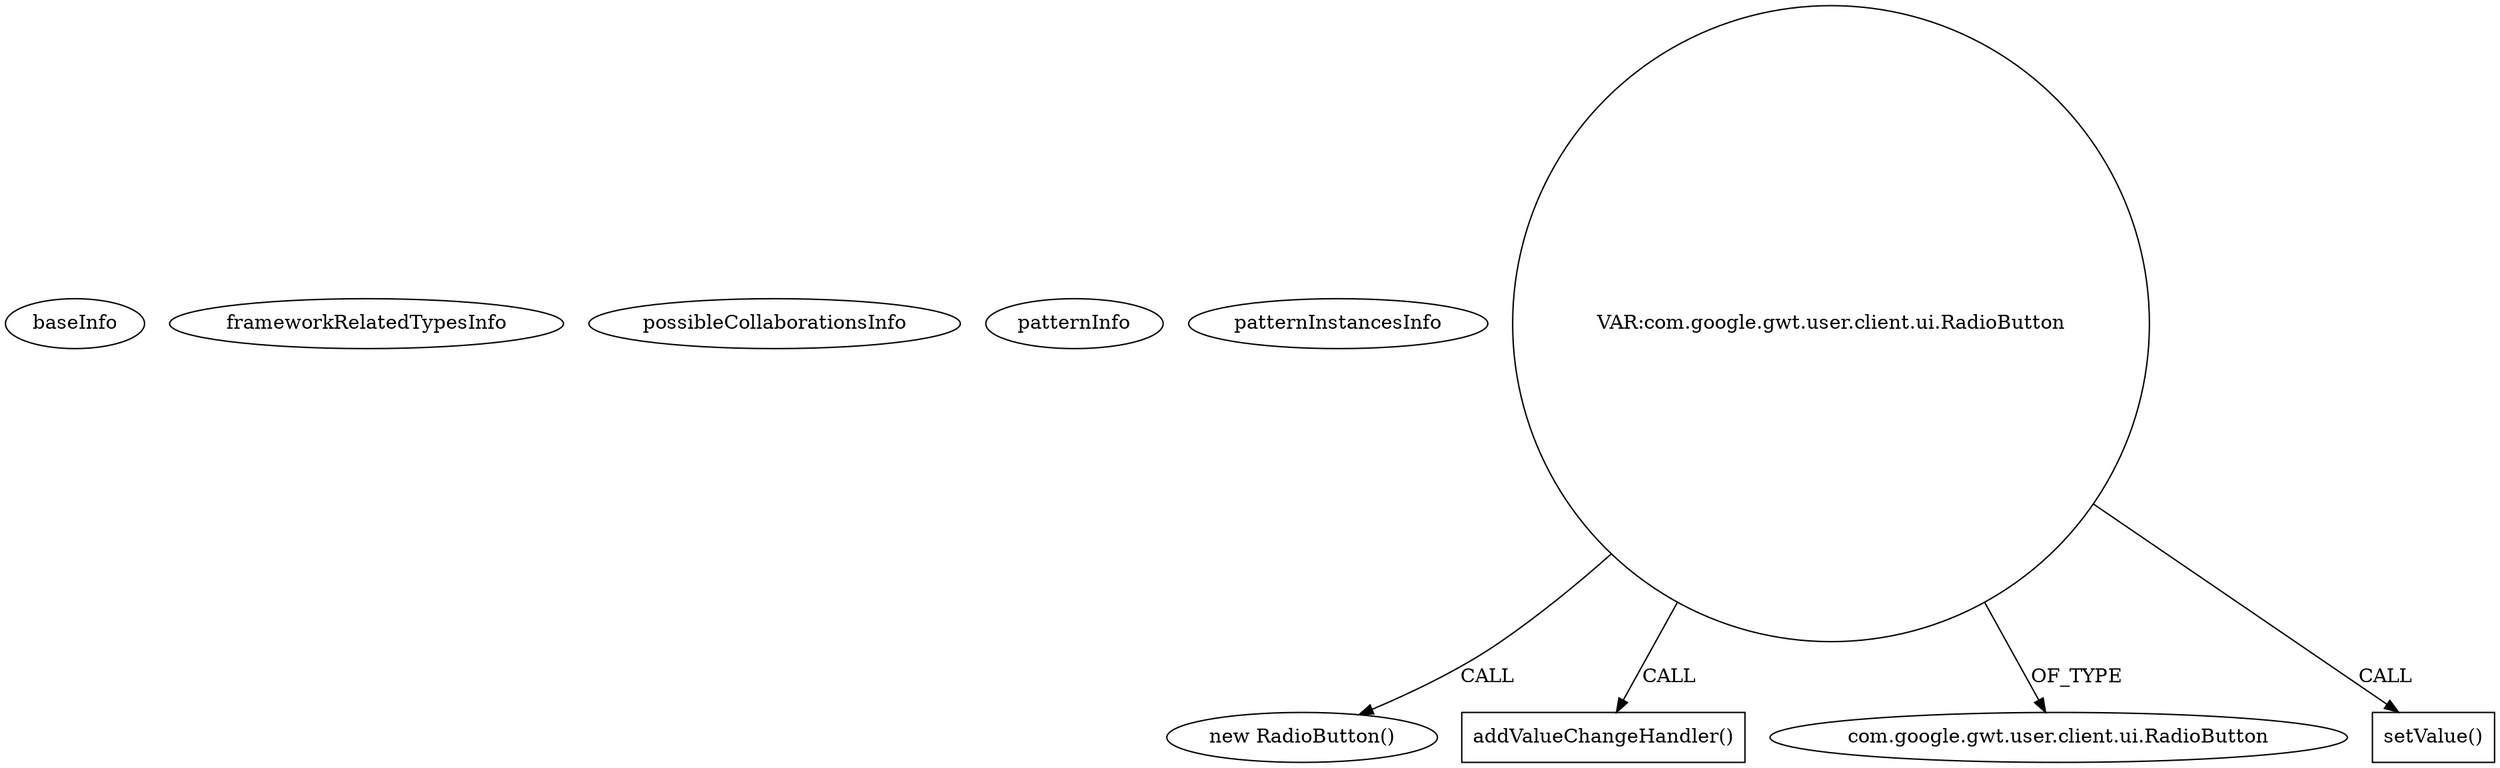 digraph {
baseInfo[graphId=778,category="pattern",isAnonymous=false,possibleRelation=false]
frameworkRelatedTypesInfo[]
possibleCollaborationsInfo[]
patternInfo[frequency=2.0,patternRootClient=null]
patternInstancesInfo[0="Tok-Ziraja222~/Tok-Ziraja222/Ziraja222-master/src/ziraja/client/widgets/AnswerGrid.java~AnswerGrid~430",1="Tok-Erwin~/Tok-Erwin/Erwin-master/src/main/java/erwin/client/Erwin.java~Erwin~388"]
86[label="new RadioButton()",vertexType="CONSTRUCTOR_CALL",isFrameworkType=false]
87[label="VAR:com.google.gwt.user.client.ui.RadioButton",vertexType="VARIABLE_EXPRESION",isFrameworkType=false,shape=circle]
92[label="addValueChangeHandler()",vertexType="INSIDE_CALL",isFrameworkType=false,shape=box]
3[label="com.google.gwt.user.client.ui.RadioButton",vertexType="FRAMEWORK_CLASS_TYPE",isFrameworkType=false]
90[label="setValue()",vertexType="INSIDE_CALL",isFrameworkType=false,shape=box]
87->86[label="CALL"]
87->92[label="CALL"]
87->90[label="CALL"]
87->3[label="OF_TYPE"]
}

